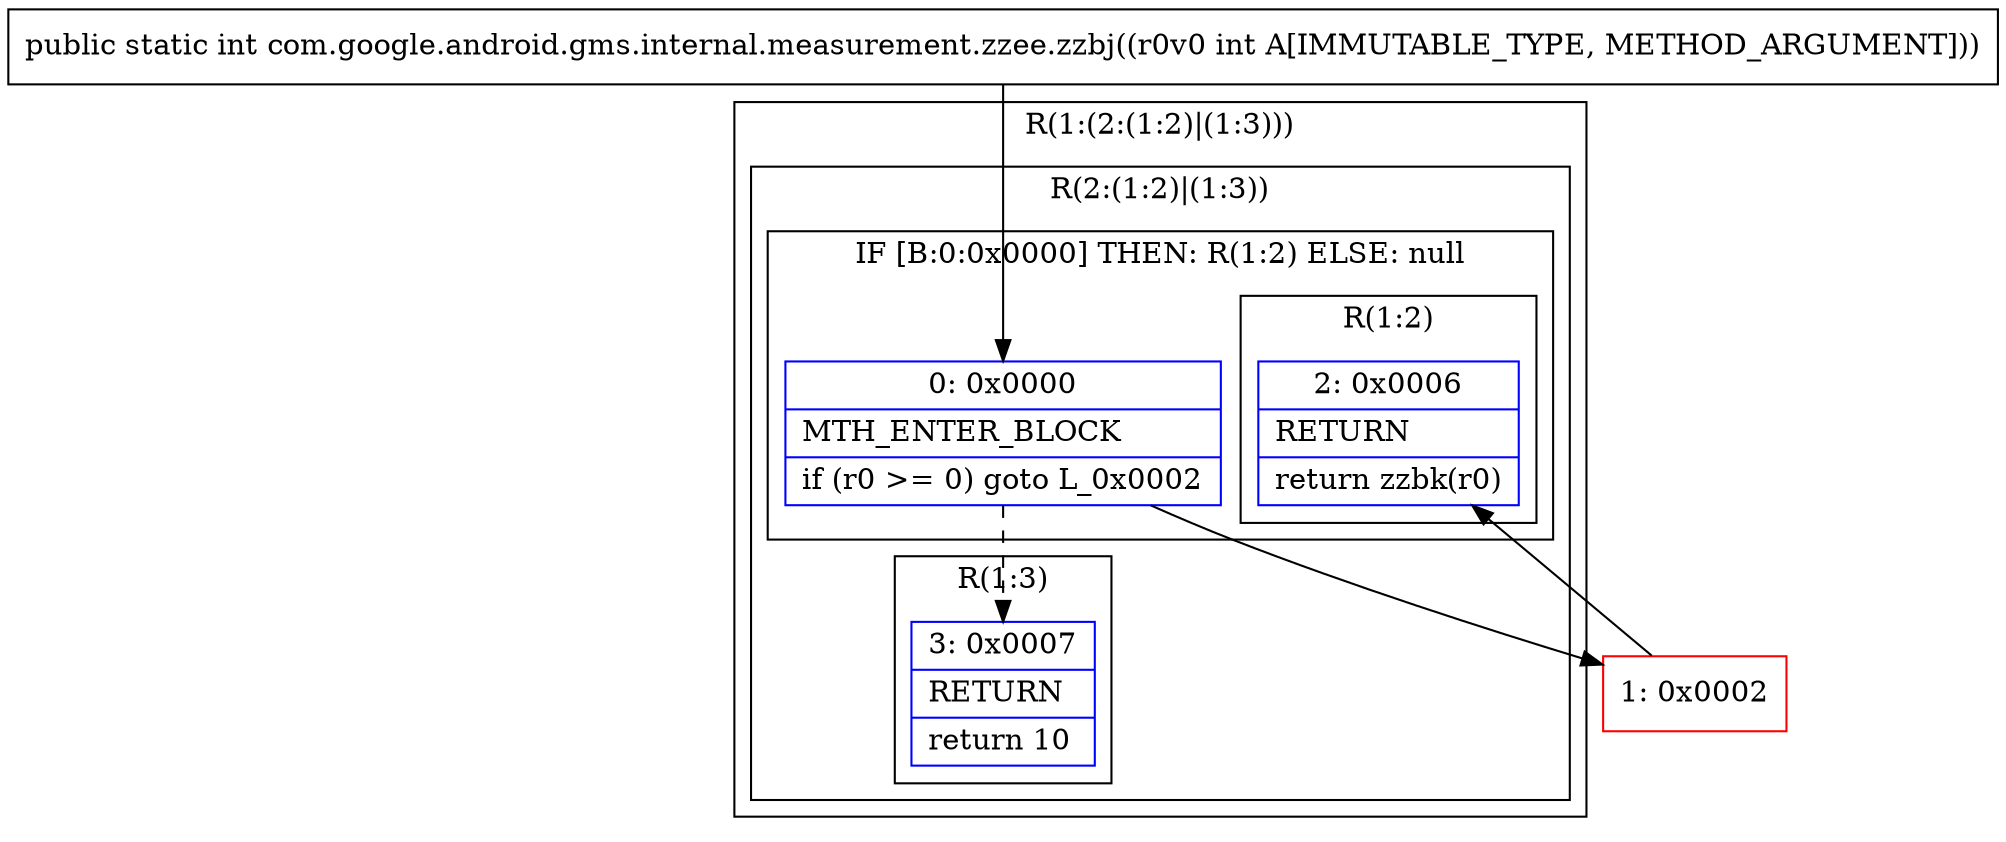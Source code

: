 digraph "CFG forcom.google.android.gms.internal.measurement.zzee.zzbj(I)I" {
subgraph cluster_Region_539861287 {
label = "R(1:(2:(1:2)|(1:3)))";
node [shape=record,color=blue];
subgraph cluster_Region_1965433487 {
label = "R(2:(1:2)|(1:3))";
node [shape=record,color=blue];
subgraph cluster_IfRegion_1685249804 {
label = "IF [B:0:0x0000] THEN: R(1:2) ELSE: null";
node [shape=record,color=blue];
Node_0 [shape=record,label="{0\:\ 0x0000|MTH_ENTER_BLOCK\l|if (r0 \>= 0) goto L_0x0002\l}"];
subgraph cluster_Region_614244881 {
label = "R(1:2)";
node [shape=record,color=blue];
Node_2 [shape=record,label="{2\:\ 0x0006|RETURN\l|return zzbk(r0)\l}"];
}
}
subgraph cluster_Region_1777666876 {
label = "R(1:3)";
node [shape=record,color=blue];
Node_3 [shape=record,label="{3\:\ 0x0007|RETURN\l|return 10\l}"];
}
}
}
Node_1 [shape=record,color=red,label="{1\:\ 0x0002}"];
MethodNode[shape=record,label="{public static int com.google.android.gms.internal.measurement.zzee.zzbj((r0v0 int A[IMMUTABLE_TYPE, METHOD_ARGUMENT])) }"];
MethodNode -> Node_0;
Node_0 -> Node_1;
Node_0 -> Node_3[style=dashed];
Node_1 -> Node_2;
}

